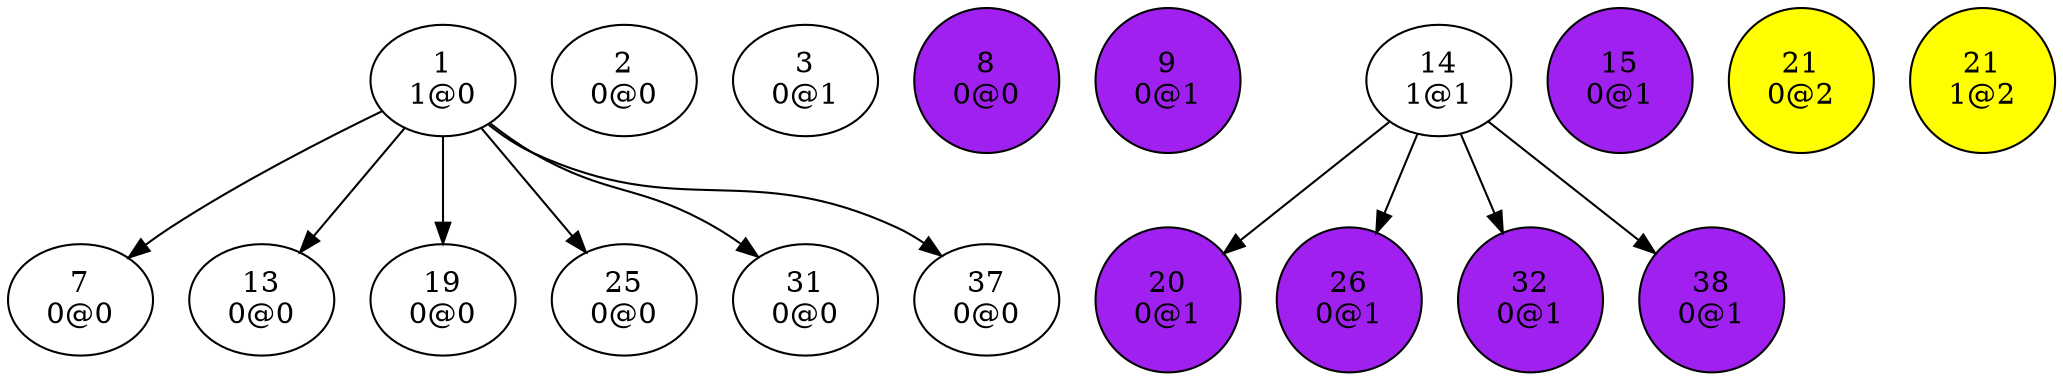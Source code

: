 digraph {
"1
1@0"->"7
0@0";
"1
1@0"->"13
0@0";
"1
1@0"->"19
0@0";
"1
1@0"->"25
0@0";
"1
1@0"->"31
0@0";
"1
1@0"->"37
0@0";
"2
0@0";
"3
0@1";
"7
0@0";
"8
0@0";
"9
0@1";
"13
0@0";
"14
1@1"->"20
0@1";
"14
1@1"->"26
0@1";
"14
1@1"->"32
0@1";
"14
1@1"->"38
0@1";
"15
0@1";
"19
0@0";
"20
0@1";
"21
0@2";
"21
1@2";
"25
0@0";
"26
0@1";
"31
0@0";
"32
0@1";
"37
0@0";
"38
0@1";
"8
0@0"[shape=circle, style=filled, fillcolor=purple];
"9
0@1"[shape=circle, style=filled, fillcolor=purple];
"15
0@1"[shape=circle, style=filled, fillcolor=purple];
"20
0@1"[shape=circle, style=filled, fillcolor=purple];
"21
0@2"[shape=circle, style=filled, fillcolor=yellow];
"21
1@2"[shape=circle, style=filled, fillcolor=yellow];
"26
0@1"[shape=circle, style=filled, fillcolor=purple];
"32
0@1"[shape=circle, style=filled, fillcolor=purple];
"38
0@1"[shape=circle, style=filled, fillcolor=purple];
}